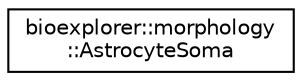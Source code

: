 digraph "Graphical Class Hierarchy"
{
 // LATEX_PDF_SIZE
  edge [fontname="Helvetica",fontsize="10",labelfontname="Helvetica",labelfontsize="10"];
  node [fontname="Helvetica",fontsize="10",shape=record];
  rankdir="LR";
  Node0 [label="bioexplorer::morphology\l::AstrocyteSoma",height=0.2,width=0.4,color="black", fillcolor="white", style="filled",URL="$d6/d17/structbioexplorer_1_1morphology_1_1AstrocyteSoma.html",tooltip=" "];
}
